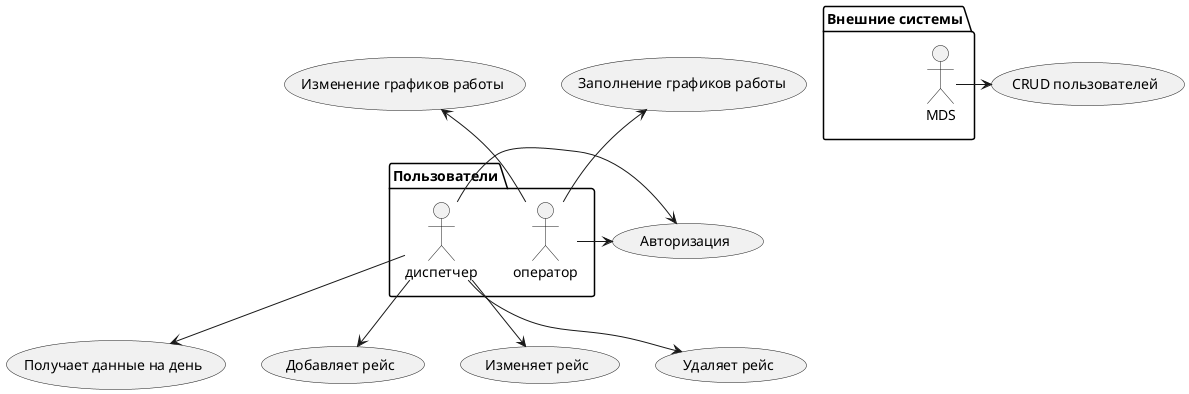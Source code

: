@startuml
'https://plantuml.com/use-case-diagram



package  Пользователи {
:оператор: as Admin
:диспетчер: as Worker
}
package  "Внешние системы" {
:MDS: as MDS
}

Admin -Left-> (Авторизация)
Worker -Left-> (Авторизация)
Admin -Up-> (Заполнение графиков работы)
Admin -Up-> (Изменение графиков работы)
MDS -> (CRUD пользователей)

Worker -Down-> (Получает данные на день)
Worker -Down-> (Добавляет рейс)
Worker -Down-> (Изменяет рейс)
Worker -Down-> (Удаляет рейс)

'Admin ---> (Use)
'
'note right of Admin : This is an example.
'
'note right of (Use)
'A note can also
'be on several lines
'end note
'
'note "This note is connected\nto several objects." as N2
'(Start) .. N2
'N2 .. (Use)
@enduml